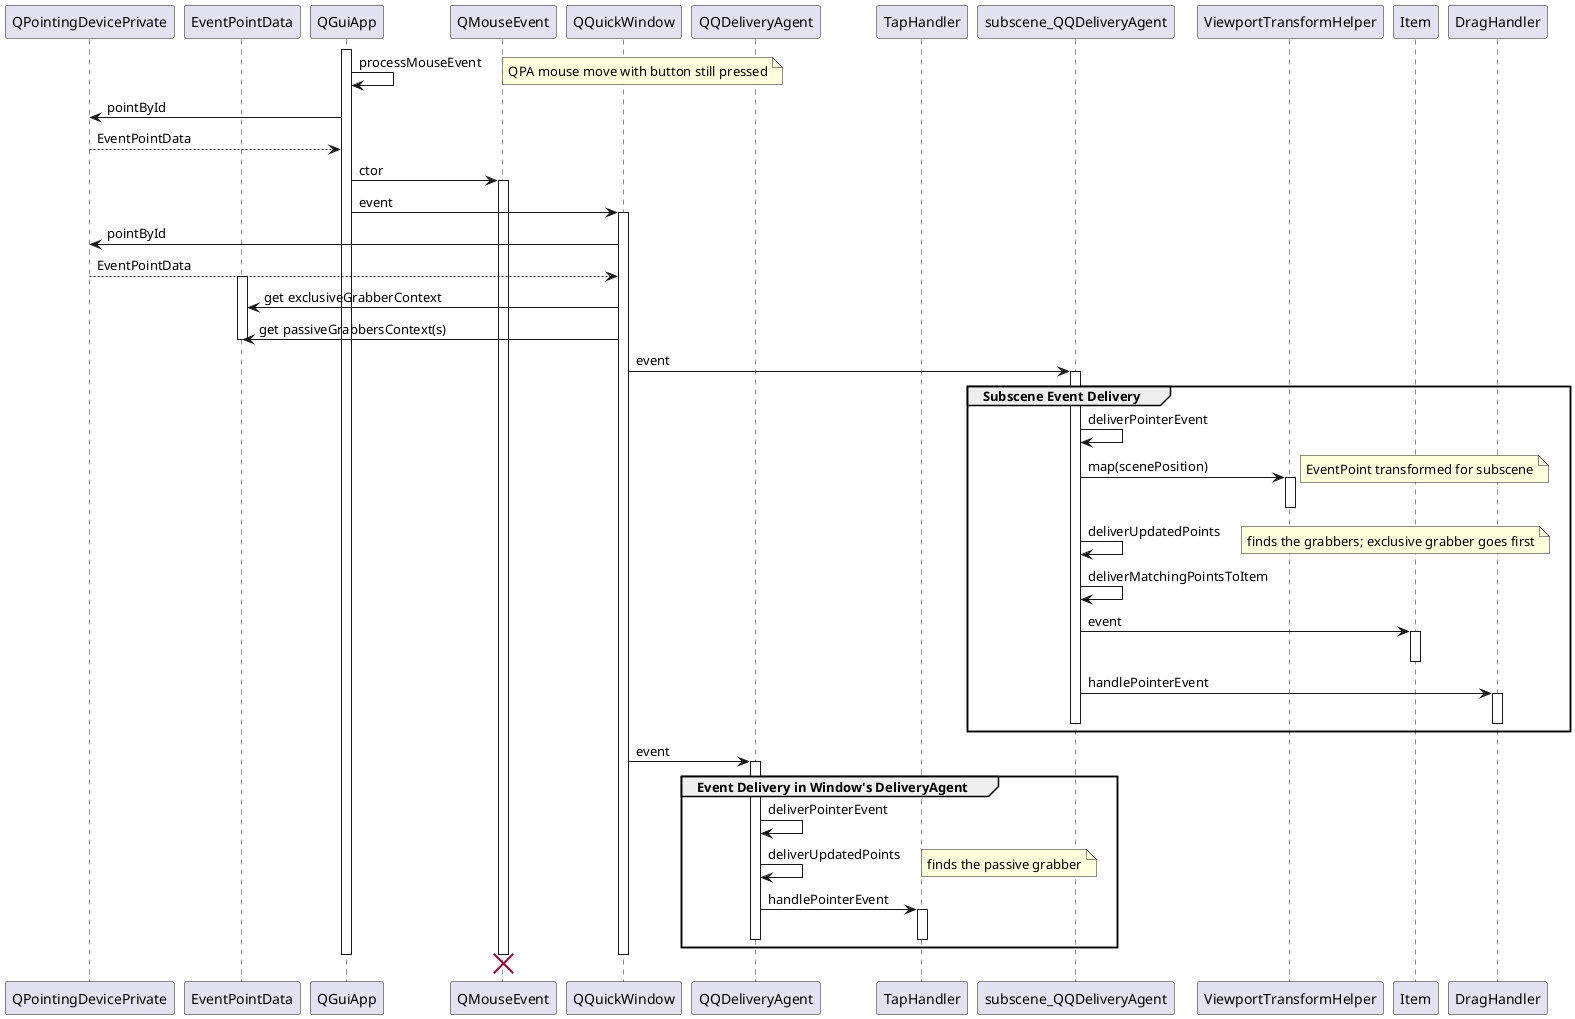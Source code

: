 @startuml
participant "QPointingDevicePrivate"
participant "EventPointData"
activate QGuiApp
QGuiApp -> QGuiApp : processMouseEvent
note right: QPA mouse move with button still pressed
QGuiApp -> QPointingDevicePrivate : pointById
QPointingDevicePrivate --> QGuiApp : EventPointData
QGuiApp -> QMouseEvent : ctor
activate QMouseEvent
QGuiApp -> QQuickWindow : event
activate QQuickWindow
participant "QQDeliveryAgent"
participant "TapHandler"
QQuickWindow -> QPointingDevicePrivate : pointById
QPointingDevicePrivate --> QQuickWindow : EventPointData
activate EventPointData
QQuickWindow -> EventPointData : get exclusiveGrabberContext
QQuickWindow -> EventPointData : get passiveGrabbersContext(s)
deactivate EventPointData
QQuickWindow -> subscene_QQDeliveryAgent : event
activate subscene_QQDeliveryAgent
group Subscene Event Delivery
subscene_QQDeliveryAgent -> subscene_QQDeliveryAgent : deliverPointerEvent
subscene_QQDeliveryAgent -> ViewportTransformHelper : map(scenePosition)
activate ViewportTransformHelper
deactivate ViewportTransformHelper
note right: EventPoint transformed for subscene
subscene_QQDeliveryAgent -> subscene_QQDeliveryAgent : deliverUpdatedPoints
note right: finds the grabbers; exclusive grabber goes first
subscene_QQDeliveryAgent -> subscene_QQDeliveryAgent : deliverMatchingPointsToItem
subscene_QQDeliveryAgent -> Item : event
activate Item
deactivate Item
subscene_QQDeliveryAgent -> DragHandler : handlePointerEvent
activate DragHandler
deactivate DragHandler
deactivate subscene_QQDeliveryAgent
end
QQuickWindow -> QQDeliveryAgent : event
activate QQDeliveryAgent
group Event Delivery in Window's DeliveryAgent
QQDeliveryAgent -> QQDeliveryAgent : deliverPointerEvent
QQDeliveryAgent -> QQDeliveryAgent : deliverUpdatedPoints
note right: finds the passive grabber
QQDeliveryAgent -> TapHandler : handlePointerEvent
activate TapHandler
deactivate TapHandler
deactivate QQDeliveryAgent
end
deactivate QQuickWindow
deactivate QGuiApp
destroy QMouseEvent
@enduml
